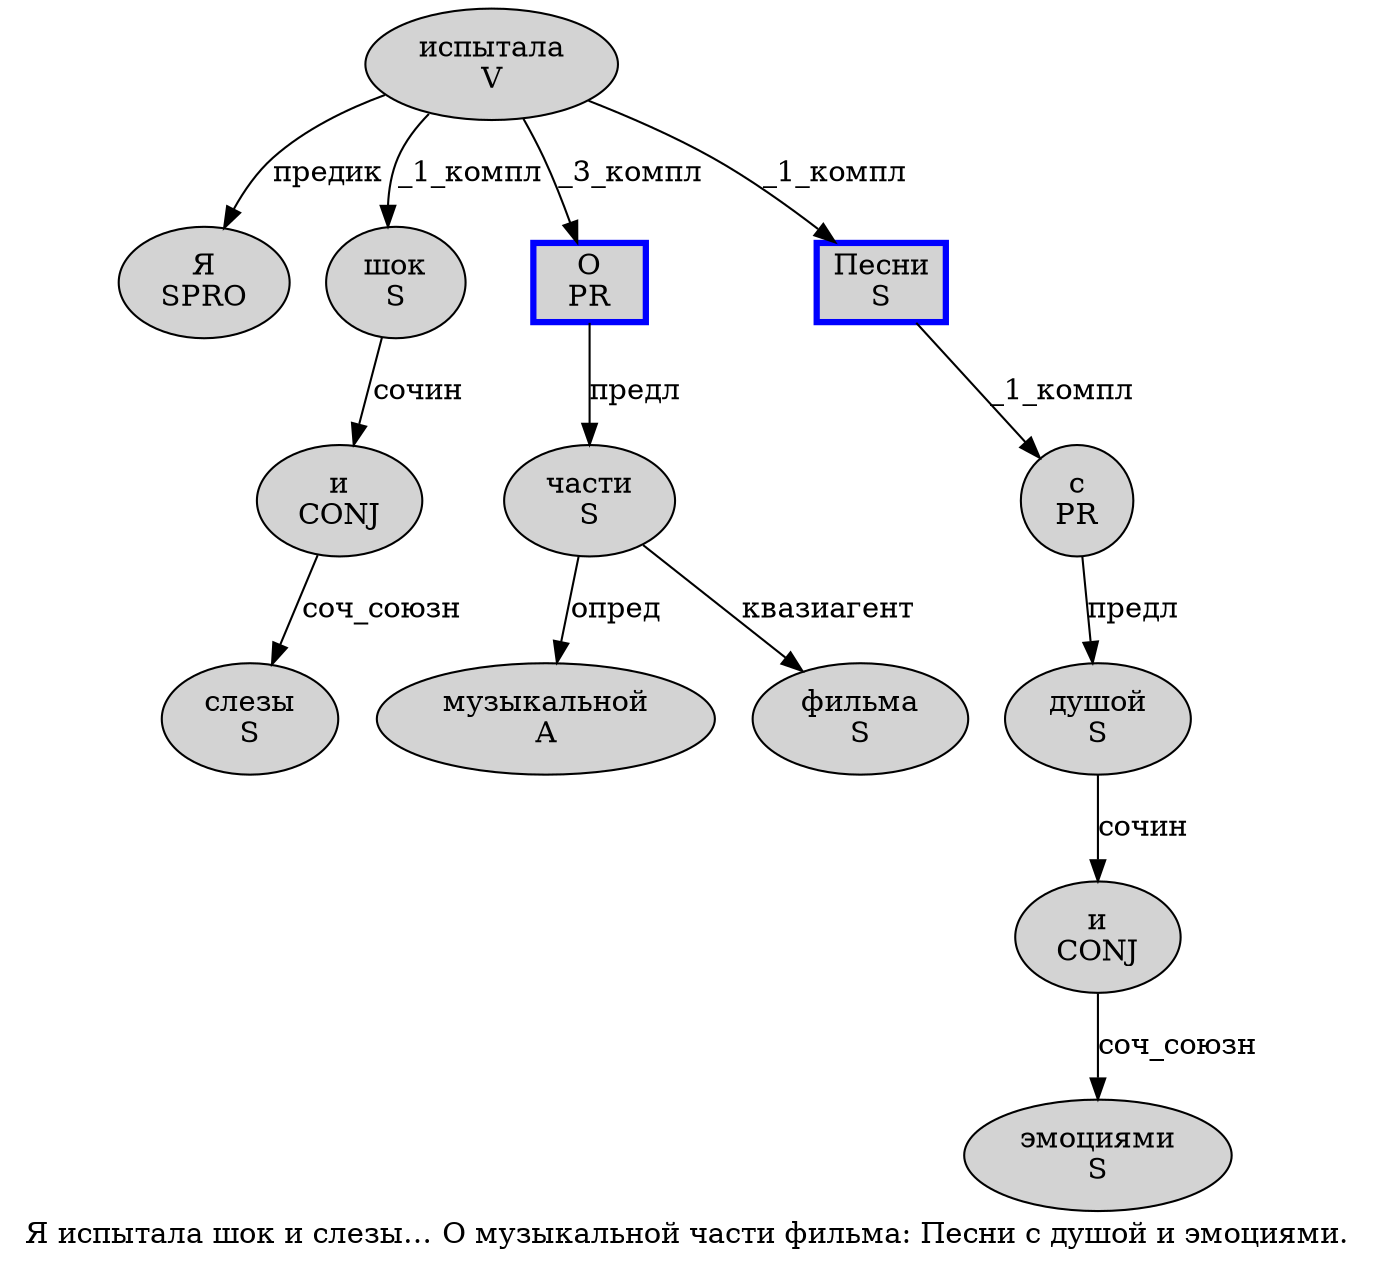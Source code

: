 digraph SENTENCE_215 {
	graph [label="Я испытала шок и слезы… О музыкальной части фильма: Песни с душой и эмоциями."]
	node [style=filled]
		0 [label="Я
SPRO" color="" fillcolor=lightgray penwidth=1 shape=ellipse]
		1 [label="испытала
V" color="" fillcolor=lightgray penwidth=1 shape=ellipse]
		2 [label="шок
S" color="" fillcolor=lightgray penwidth=1 shape=ellipse]
		3 [label="и
CONJ" color="" fillcolor=lightgray penwidth=1 shape=ellipse]
		4 [label="слезы
S" color="" fillcolor=lightgray penwidth=1 shape=ellipse]
		6 [label="О
PR" color=blue fillcolor=lightgray penwidth=3 shape=box]
		7 [label="музыкальной
A" color="" fillcolor=lightgray penwidth=1 shape=ellipse]
		8 [label="части
S" color="" fillcolor=lightgray penwidth=1 shape=ellipse]
		9 [label="фильма
S" color="" fillcolor=lightgray penwidth=1 shape=ellipse]
		11 [label="Песни
S" color=blue fillcolor=lightgray penwidth=3 shape=box]
		12 [label="с
PR" color="" fillcolor=lightgray penwidth=1 shape=ellipse]
		13 [label="душой
S" color="" fillcolor=lightgray penwidth=1 shape=ellipse]
		14 [label="и
CONJ" color="" fillcolor=lightgray penwidth=1 shape=ellipse]
		15 [label="эмоциями
S" color="" fillcolor=lightgray penwidth=1 shape=ellipse]
			8 -> 7 [label="опред"]
			8 -> 9 [label="квазиагент"]
			13 -> 14 [label="сочин"]
			11 -> 12 [label="_1_компл"]
			3 -> 4 [label="соч_союзн"]
			6 -> 8 [label="предл"]
			2 -> 3 [label="сочин"]
			1 -> 0 [label="предик"]
			1 -> 2 [label="_1_компл"]
			1 -> 6 [label="_3_компл"]
			1 -> 11 [label="_1_компл"]
			12 -> 13 [label="предл"]
			14 -> 15 [label="соч_союзн"]
}